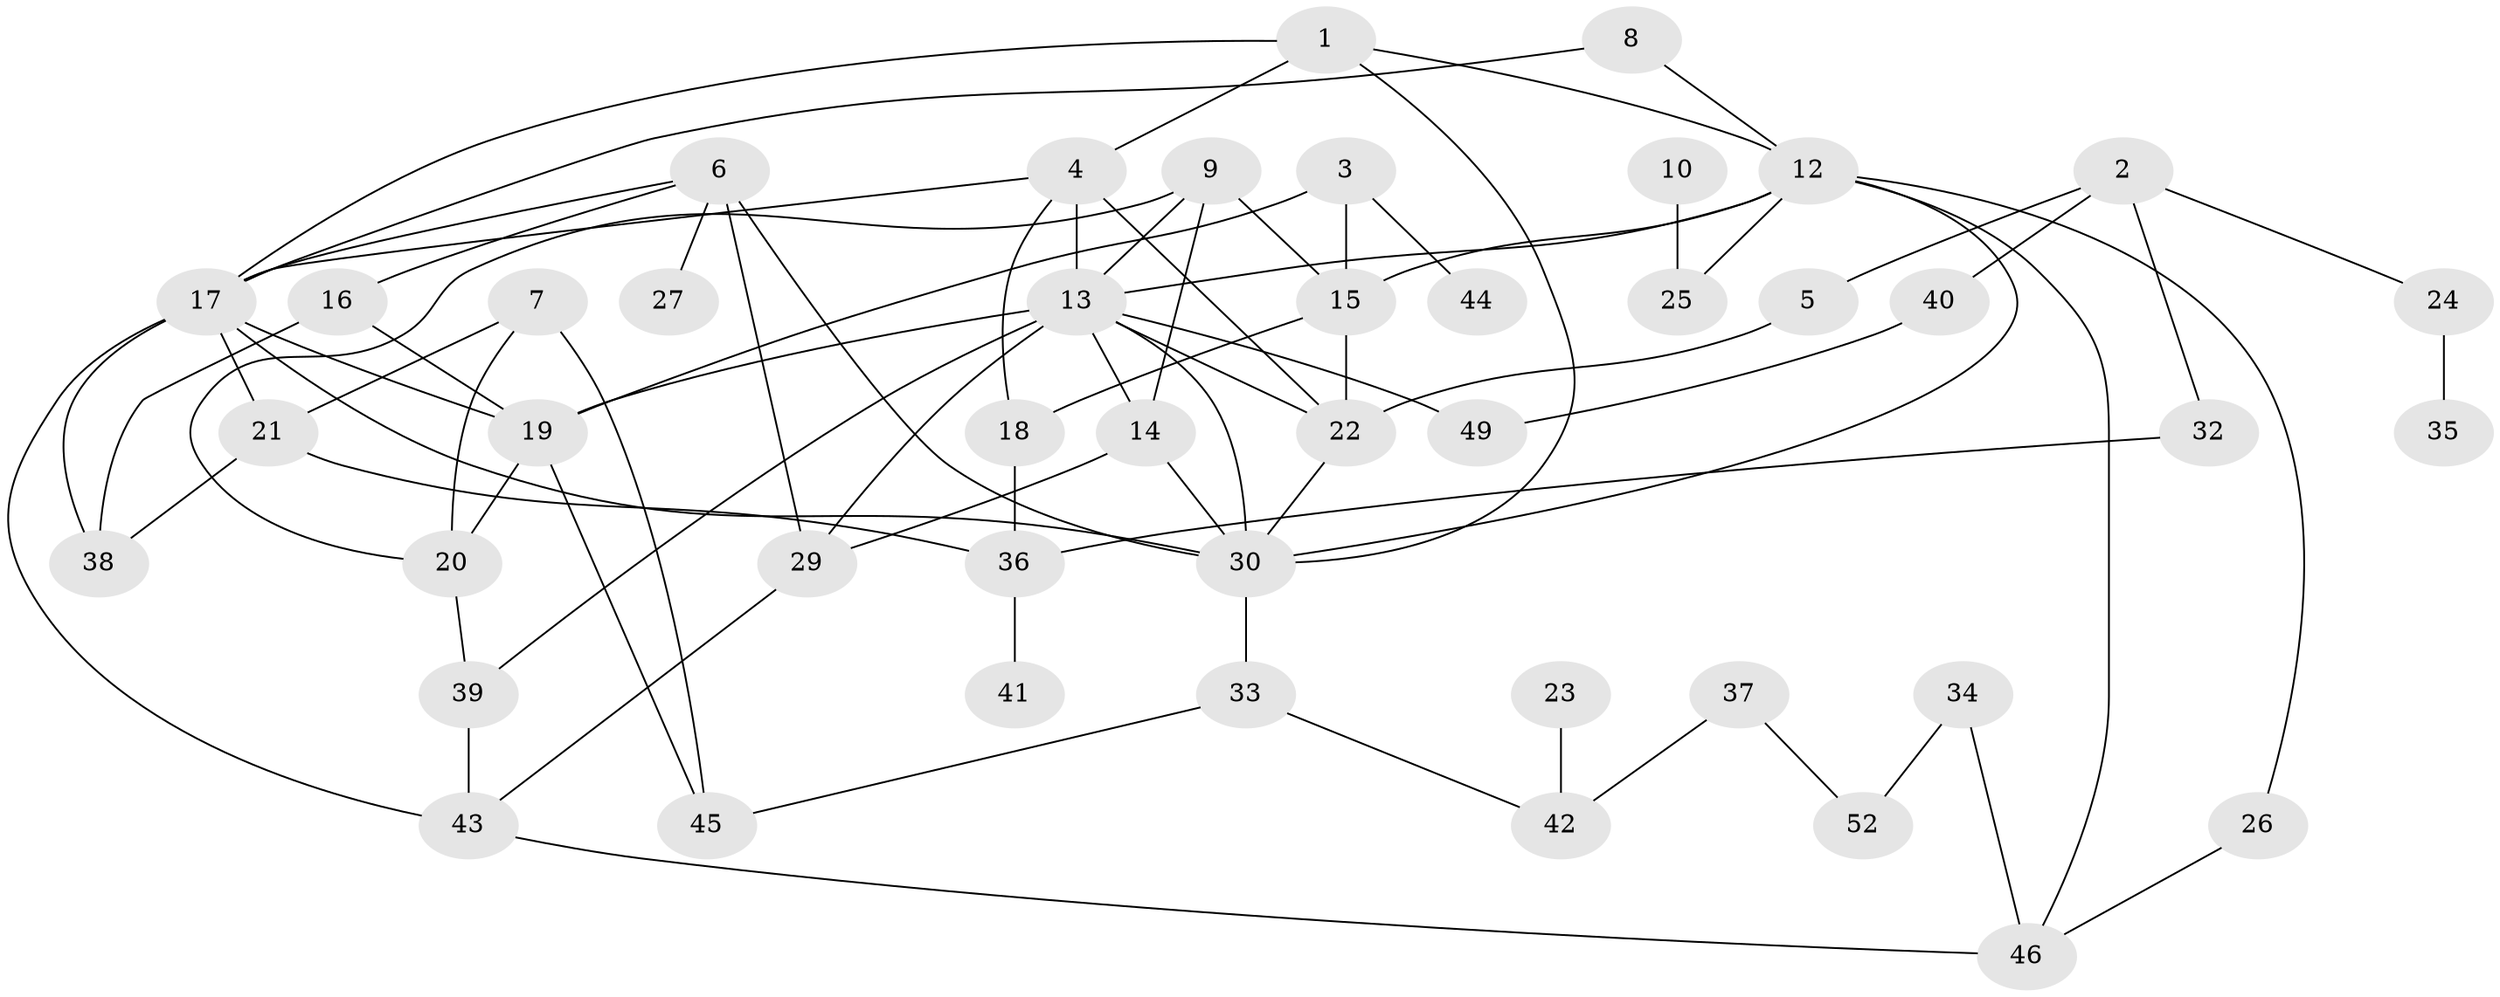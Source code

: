 // original degree distribution, {3: 0.2912621359223301, 1: 0.17475728155339806, 2: 0.2621359223300971, 5: 0.08737864077669903, 0: 0.05825242718446602, 4: 0.08737864077669903, 6: 0.02912621359223301, 7: 0.009708737864077669}
// Generated by graph-tools (version 1.1) at 2025/33/03/09/25 02:33:57]
// undirected, 45 vertices, 78 edges
graph export_dot {
graph [start="1"]
  node [color=gray90,style=filled];
  1;
  2;
  3;
  4;
  5;
  6;
  7;
  8;
  9;
  10;
  12;
  13;
  14;
  15;
  16;
  17;
  18;
  19;
  20;
  21;
  22;
  23;
  24;
  25;
  26;
  27;
  29;
  30;
  32;
  33;
  34;
  35;
  36;
  37;
  38;
  39;
  40;
  41;
  42;
  43;
  44;
  45;
  46;
  49;
  52;
  1 -- 4 [weight=1.0];
  1 -- 12 [weight=1.0];
  1 -- 17 [weight=1.0];
  1 -- 30 [weight=1.0];
  2 -- 5 [weight=1.0];
  2 -- 24 [weight=1.0];
  2 -- 32 [weight=1.0];
  2 -- 40 [weight=1.0];
  3 -- 15 [weight=1.0];
  3 -- 19 [weight=1.0];
  3 -- 44 [weight=1.0];
  4 -- 13 [weight=1.0];
  4 -- 17 [weight=1.0];
  4 -- 18 [weight=1.0];
  4 -- 22 [weight=1.0];
  5 -- 22 [weight=1.0];
  6 -- 16 [weight=1.0];
  6 -- 17 [weight=1.0];
  6 -- 27 [weight=2.0];
  6 -- 29 [weight=3.0];
  6 -- 30 [weight=1.0];
  7 -- 20 [weight=1.0];
  7 -- 21 [weight=1.0];
  7 -- 45 [weight=1.0];
  8 -- 12 [weight=1.0];
  8 -- 17 [weight=1.0];
  9 -- 13 [weight=1.0];
  9 -- 14 [weight=1.0];
  9 -- 15 [weight=1.0];
  9 -- 20 [weight=1.0];
  10 -- 25 [weight=1.0];
  12 -- 13 [weight=1.0];
  12 -- 15 [weight=1.0];
  12 -- 25 [weight=2.0];
  12 -- 26 [weight=1.0];
  12 -- 30 [weight=1.0];
  12 -- 46 [weight=1.0];
  13 -- 14 [weight=1.0];
  13 -- 19 [weight=2.0];
  13 -- 22 [weight=1.0];
  13 -- 29 [weight=1.0];
  13 -- 30 [weight=1.0];
  13 -- 39 [weight=3.0];
  13 -- 49 [weight=1.0];
  14 -- 29 [weight=1.0];
  14 -- 30 [weight=1.0];
  15 -- 18 [weight=1.0];
  15 -- 22 [weight=2.0];
  16 -- 19 [weight=1.0];
  16 -- 38 [weight=1.0];
  17 -- 19 [weight=1.0];
  17 -- 21 [weight=1.0];
  17 -- 30 [weight=1.0];
  17 -- 38 [weight=1.0];
  17 -- 43 [weight=2.0];
  18 -- 36 [weight=1.0];
  19 -- 20 [weight=1.0];
  19 -- 45 [weight=1.0];
  20 -- 39 [weight=1.0];
  21 -- 36 [weight=1.0];
  21 -- 38 [weight=1.0];
  22 -- 30 [weight=1.0];
  23 -- 42 [weight=1.0];
  24 -- 35 [weight=1.0];
  26 -- 46 [weight=1.0];
  29 -- 43 [weight=1.0];
  30 -- 33 [weight=1.0];
  32 -- 36 [weight=1.0];
  33 -- 42 [weight=1.0];
  33 -- 45 [weight=1.0];
  34 -- 46 [weight=1.0];
  34 -- 52 [weight=1.0];
  36 -- 41 [weight=1.0];
  37 -- 42 [weight=1.0];
  37 -- 52 [weight=1.0];
  39 -- 43 [weight=1.0];
  40 -- 49 [weight=1.0];
  43 -- 46 [weight=1.0];
}
